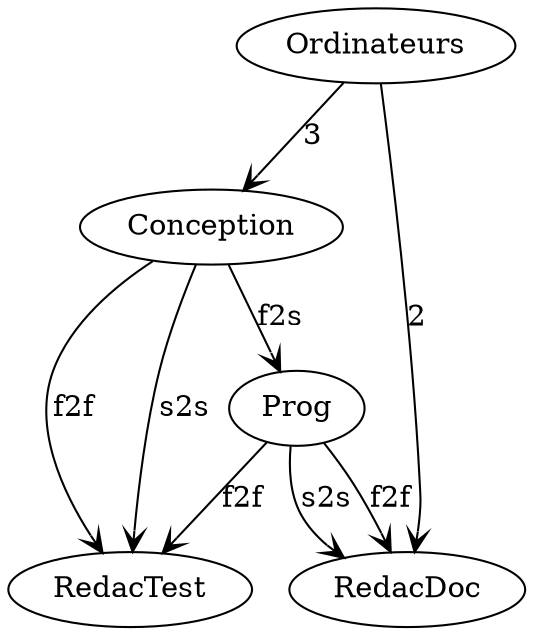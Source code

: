 
digraph Office {


  Conception -> RedacTest [arrowhead=vee label="f2f"];


  Conception -> RedacTest [arrowhead=vee label="s2s"];


  Conception -> Prog [arrowhead=vee label="f2s"];


  Prog -> RedacTest [arrowhead=vee label="f2f"];


  Prog -> RedacDoc [arrowhead=vee label="s2s"];


  Prog -> RedacDoc [arrowhead=vee label="f2f"];


  Ordinateurs -> Conception  [arrowhead=vee label="3"];
  Ordinateurs -> RedacDoc  [arrowhead=vee label="2"];

}

